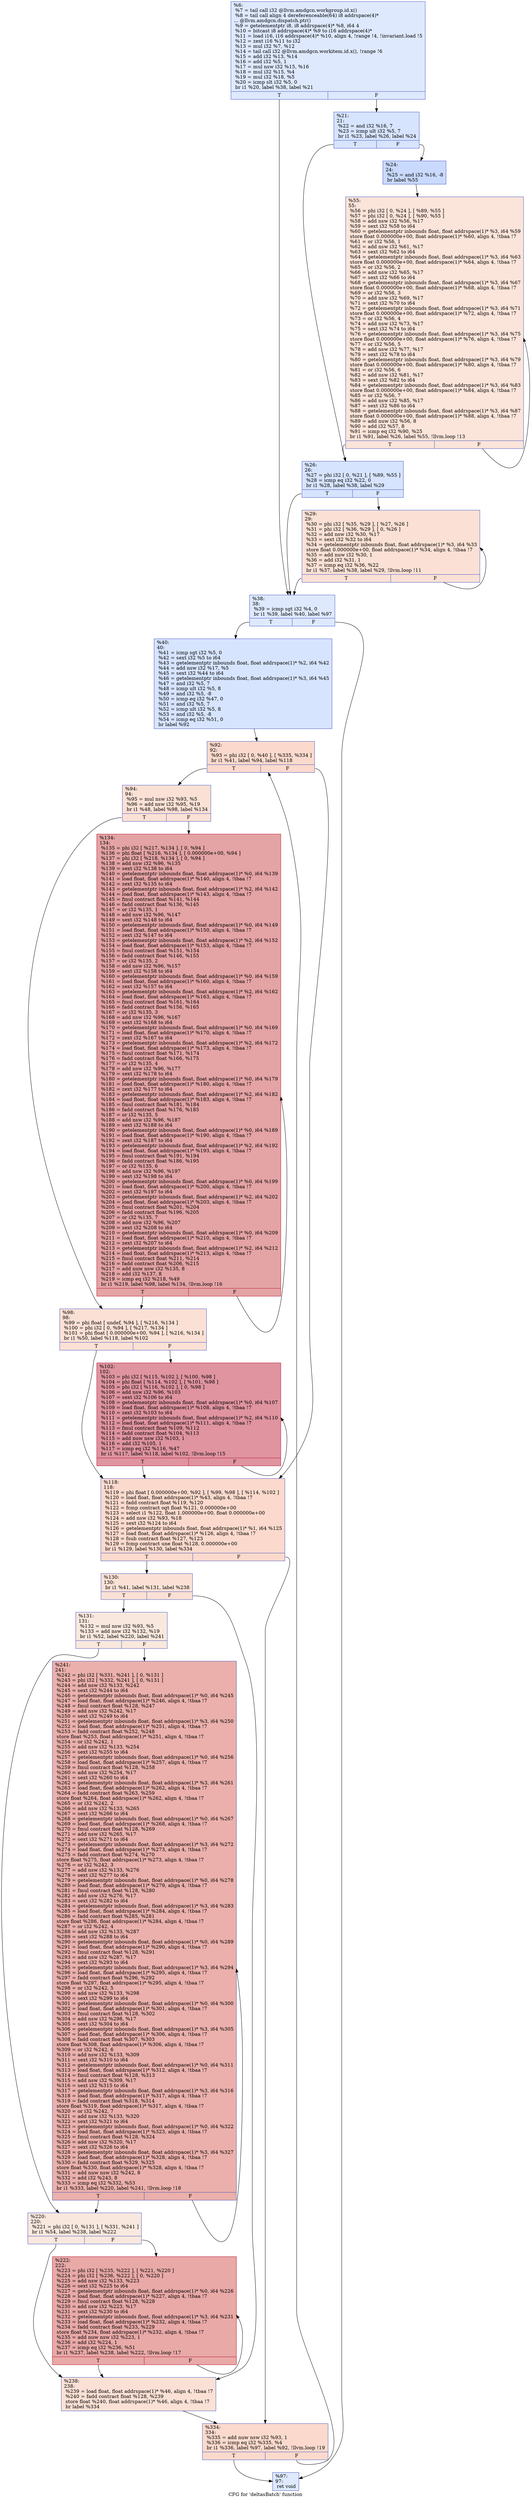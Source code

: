 digraph "CFG for 'deltasBatch' function" {
	label="CFG for 'deltasBatch' function";

	Node0x4ee0470 [shape=record,color="#3d50c3ff", style=filled, fillcolor="#b5cdfa70",label="{%6:\l  %7 = tail call i32 @llvm.amdgcn.workgroup.id.x()\l  %8 = tail call align 4 dereferenceable(64) i8 addrspace(4)*\l... @llvm.amdgcn.dispatch.ptr()\l  %9 = getelementptr i8, i8 addrspace(4)* %8, i64 4\l  %10 = bitcast i8 addrspace(4)* %9 to i16 addrspace(4)*\l  %11 = load i16, i16 addrspace(4)* %10, align 4, !range !4, !invariant.load !5\l  %12 = zext i16 %11 to i32\l  %13 = mul i32 %7, %12\l  %14 = tail call i32 @llvm.amdgcn.workitem.id.x(), !range !6\l  %15 = add i32 %13, %14\l  %16 = add i32 %5, 1\l  %17 = mul nsw i32 %15, %16\l  %18 = mul i32 %15, %4\l  %19 = mul i32 %18, %5\l  %20 = icmp slt i32 %5, 0\l  br i1 %20, label %38, label %21\l|{<s0>T|<s1>F}}"];
	Node0x4ee0470:s0 -> Node0x4ee2670;
	Node0x4ee0470:s1 -> Node0x4ee2700;
	Node0x4ee2700 [shape=record,color="#3d50c3ff", style=filled, fillcolor="#a5c3fe70",label="{%21:\l21:                                               \l  %22 = and i32 %16, 7\l  %23 = icmp ult i32 %5, 7\l  br i1 %23, label %26, label %24\l|{<s0>T|<s1>F}}"];
	Node0x4ee2700:s0 -> Node0x4ee2990;
	Node0x4ee2700:s1 -> Node0x4ee29e0;
	Node0x4ee29e0 [shape=record,color="#3d50c3ff", style=filled, fillcolor="#88abfd70",label="{%24:\l24:                                               \l  %25 = and i32 %16, -8\l  br label %55\l}"];
	Node0x4ee29e0 -> Node0x4ee2be0;
	Node0x4ee2990 [shape=record,color="#3d50c3ff", style=filled, fillcolor="#a5c3fe70",label="{%26:\l26:                                               \l  %27 = phi i32 [ 0, %21 ], [ %89, %55 ]\l  %28 = icmp eq i32 %22, 0\l  br i1 %28, label %38, label %29\l|{<s0>T|<s1>F}}"];
	Node0x4ee2990:s0 -> Node0x4ee2670;
	Node0x4ee2990:s1 -> Node0x4ee2e10;
	Node0x4ee2e10 [shape=record,color="#3d50c3ff", style=filled, fillcolor="#f7bca170",label="{%29:\l29:                                               \l  %30 = phi i32 [ %35, %29 ], [ %27, %26 ]\l  %31 = phi i32 [ %36, %29 ], [ 0, %26 ]\l  %32 = add nsw i32 %30, %17\l  %33 = sext i32 %32 to i64\l  %34 = getelementptr inbounds float, float addrspace(1)* %3, i64 %33\l  store float 0.000000e+00, float addrspace(1)* %34, align 4, !tbaa !7\l  %35 = add nuw i32 %30, 1\l  %36 = add i32 %31, 1\l  %37 = icmp eq i32 %36, %22\l  br i1 %37, label %38, label %29, !llvm.loop !11\l|{<s0>T|<s1>F}}"];
	Node0x4ee2e10:s0 -> Node0x4ee2670;
	Node0x4ee2e10:s1 -> Node0x4ee2e10;
	Node0x4ee2670 [shape=record,color="#3d50c3ff", style=filled, fillcolor="#b5cdfa70",label="{%38:\l38:                                               \l  %39 = icmp sgt i32 %4, 0\l  br i1 %39, label %40, label %97\l|{<s0>T|<s1>F}}"];
	Node0x4ee2670:s0 -> Node0x4ee43f0;
	Node0x4ee2670:s1 -> Node0x4ee4440;
	Node0x4ee43f0 [shape=record,color="#3d50c3ff", style=filled, fillcolor="#a5c3fe70",label="{%40:\l40:                                               \l  %41 = icmp sgt i32 %5, 0\l  %42 = sext i32 %5 to i64\l  %43 = getelementptr inbounds float, float addrspace(1)* %2, i64 %42\l  %44 = add nsw i32 %17, %5\l  %45 = sext i32 %44 to i64\l  %46 = getelementptr inbounds float, float addrspace(1)* %3, i64 %45\l  %47 = and i32 %5, 7\l  %48 = icmp ult i32 %5, 8\l  %49 = and i32 %5, -8\l  %50 = icmp eq i32 %47, 0\l  %51 = and i32 %5, 7\l  %52 = icmp ult i32 %5, 8\l  %53 = and i32 %5, -8\l  %54 = icmp eq i32 %51, 0\l  br label %92\l}"];
	Node0x4ee43f0 -> Node0x4ee4d40;
	Node0x4ee2be0 [shape=record,color="#3d50c3ff", style=filled, fillcolor="#f5c1a970",label="{%55:\l55:                                               \l  %56 = phi i32 [ 0, %24 ], [ %89, %55 ]\l  %57 = phi i32 [ 0, %24 ], [ %90, %55 ]\l  %58 = add nsw i32 %56, %17\l  %59 = sext i32 %58 to i64\l  %60 = getelementptr inbounds float, float addrspace(1)* %3, i64 %59\l  store float 0.000000e+00, float addrspace(1)* %60, align 4, !tbaa !7\l  %61 = or i32 %56, 1\l  %62 = add nsw i32 %61, %17\l  %63 = sext i32 %62 to i64\l  %64 = getelementptr inbounds float, float addrspace(1)* %3, i64 %63\l  store float 0.000000e+00, float addrspace(1)* %64, align 4, !tbaa !7\l  %65 = or i32 %56, 2\l  %66 = add nsw i32 %65, %17\l  %67 = sext i32 %66 to i64\l  %68 = getelementptr inbounds float, float addrspace(1)* %3, i64 %67\l  store float 0.000000e+00, float addrspace(1)* %68, align 4, !tbaa !7\l  %69 = or i32 %56, 3\l  %70 = add nsw i32 %69, %17\l  %71 = sext i32 %70 to i64\l  %72 = getelementptr inbounds float, float addrspace(1)* %3, i64 %71\l  store float 0.000000e+00, float addrspace(1)* %72, align 4, !tbaa !7\l  %73 = or i32 %56, 4\l  %74 = add nsw i32 %73, %17\l  %75 = sext i32 %74 to i64\l  %76 = getelementptr inbounds float, float addrspace(1)* %3, i64 %75\l  store float 0.000000e+00, float addrspace(1)* %76, align 4, !tbaa !7\l  %77 = or i32 %56, 5\l  %78 = add nsw i32 %77, %17\l  %79 = sext i32 %78 to i64\l  %80 = getelementptr inbounds float, float addrspace(1)* %3, i64 %79\l  store float 0.000000e+00, float addrspace(1)* %80, align 4, !tbaa !7\l  %81 = or i32 %56, 6\l  %82 = add nsw i32 %81, %17\l  %83 = sext i32 %82 to i64\l  %84 = getelementptr inbounds float, float addrspace(1)* %3, i64 %83\l  store float 0.000000e+00, float addrspace(1)* %84, align 4, !tbaa !7\l  %85 = or i32 %56, 7\l  %86 = add nsw i32 %85, %17\l  %87 = sext i32 %86 to i64\l  %88 = getelementptr inbounds float, float addrspace(1)* %3, i64 %87\l  store float 0.000000e+00, float addrspace(1)* %88, align 4, !tbaa !7\l  %89 = add nuw i32 %56, 8\l  %90 = add i32 %57, 8\l  %91 = icmp eq i32 %90, %25\l  br i1 %91, label %26, label %55, !llvm.loop !13\l|{<s0>T|<s1>F}}"];
	Node0x4ee2be0:s0 -> Node0x4ee2990;
	Node0x4ee2be0:s1 -> Node0x4ee2be0;
	Node0x4ee4d40 [shape=record,color="#3d50c3ff", style=filled, fillcolor="#f7ac8e70",label="{%92:\l92:                                               \l  %93 = phi i32 [ 0, %40 ], [ %335, %334 ]\l  br i1 %41, label %94, label %118\l|{<s0>T|<s1>F}}"];
	Node0x4ee4d40:s0 -> Node0x4ee7230;
	Node0x4ee4d40:s1 -> Node0x4ee72c0;
	Node0x4ee7230 [shape=record,color="#3d50c3ff", style=filled, fillcolor="#f7bca170",label="{%94:\l94:                                               \l  %95 = mul nsw i32 %93, %5\l  %96 = add nsw i32 %95, %19\l  br i1 %48, label %98, label %134\l|{<s0>T|<s1>F}}"];
	Node0x4ee7230:s0 -> Node0x4ee7520;
	Node0x4ee7230:s1 -> Node0x4ee7570;
	Node0x4ee4440 [shape=record,color="#3d50c3ff", style=filled, fillcolor="#b5cdfa70",label="{%97:\l97:                                               \l  ret void\l}"];
	Node0x4ee7520 [shape=record,color="#3d50c3ff", style=filled, fillcolor="#f7bca170",label="{%98:\l98:                                               \l  %99 = phi float [ undef, %94 ], [ %216, %134 ]\l  %100 = phi i32 [ 0, %94 ], [ %217, %134 ]\l  %101 = phi float [ 0.000000e+00, %94 ], [ %216, %134 ]\l  br i1 %50, label %118, label %102\l|{<s0>T|<s1>F}}"];
	Node0x4ee7520:s0 -> Node0x4ee72c0;
	Node0x4ee7520:s1 -> Node0x4ee7d20;
	Node0x4ee7d20 [shape=record,color="#b70d28ff", style=filled, fillcolor="#b70d2870",label="{%102:\l102:                                              \l  %103 = phi i32 [ %115, %102 ], [ %100, %98 ]\l  %104 = phi float [ %114, %102 ], [ %101, %98 ]\l  %105 = phi i32 [ %116, %102 ], [ 0, %98 ]\l  %106 = add nsw i32 %96, %103\l  %107 = sext i32 %106 to i64\l  %108 = getelementptr inbounds float, float addrspace(1)* %0, i64 %107\l  %109 = load float, float addrspace(1)* %108, align 4, !tbaa !7\l  %110 = zext i32 %103 to i64\l  %111 = getelementptr inbounds float, float addrspace(1)* %2, i64 %110\l  %112 = load float, float addrspace(1)* %111, align 4, !tbaa !7\l  %113 = fmul contract float %109, %112\l  %114 = fadd contract float %104, %113\l  %115 = add nuw nsw i32 %103, 1\l  %116 = add i32 %105, 1\l  %117 = icmp eq i32 %116, %47\l  br i1 %117, label %118, label %102, !llvm.loop !15\l|{<s0>T|<s1>F}}"];
	Node0x4ee7d20:s0 -> Node0x4ee72c0;
	Node0x4ee7d20:s1 -> Node0x4ee7d20;
	Node0x4ee72c0 [shape=record,color="#3d50c3ff", style=filled, fillcolor="#f7ac8e70",label="{%118:\l118:                                              \l  %119 = phi float [ 0.000000e+00, %92 ], [ %99, %98 ], [ %114, %102 ]\l  %120 = load float, float addrspace(1)* %43, align 4, !tbaa !7\l  %121 = fadd contract float %119, %120\l  %122 = fcmp contract ogt float %121, 0.000000e+00\l  %123 = select i1 %122, float 1.000000e+00, float 0.000000e+00\l  %124 = add nsw i32 %93, %18\l  %125 = sext i32 %124 to i64\l  %126 = getelementptr inbounds float, float addrspace(1)* %1, i64 %125\l  %127 = load float, float addrspace(1)* %126, align 4, !tbaa !7\l  %128 = fsub contract float %127, %123\l  %129 = fcmp contract une float %128, 0.000000e+00\l  br i1 %129, label %130, label %334\l|{<s0>T|<s1>F}}"];
	Node0x4ee72c0:s0 -> Node0x4ee5a60;
	Node0x4ee72c0:s1 -> Node0x4ee70f0;
	Node0x4ee5a60 [shape=record,color="#3d50c3ff", style=filled, fillcolor="#f7bca170",label="{%130:\l130:                                              \l  br i1 %41, label %131, label %238\l|{<s0>T|<s1>F}}"];
	Node0x4ee5a60:s0 -> Node0x4ee5ba0;
	Node0x4ee5a60:s1 -> Node0x4ee5bf0;
	Node0x4ee5ba0 [shape=record,color="#3d50c3ff", style=filled, fillcolor="#f2cab570",label="{%131:\l131:                                              \l  %132 = mul nsw i32 %93, %5\l  %133 = add nsw i32 %132, %19\l  br i1 %52, label %220, label %241\l|{<s0>T|<s1>F}}"];
	Node0x4ee5ba0:s0 -> Node0x4ee9790;
	Node0x4ee5ba0:s1 -> Node0x4ee97e0;
	Node0x4ee7570 [shape=record,color="#b70d28ff", style=filled, fillcolor="#c32e3170",label="{%134:\l134:                                              \l  %135 = phi i32 [ %217, %134 ], [ 0, %94 ]\l  %136 = phi float [ %216, %134 ], [ 0.000000e+00, %94 ]\l  %137 = phi i32 [ %218, %134 ], [ 0, %94 ]\l  %138 = add nsw i32 %96, %135\l  %139 = sext i32 %138 to i64\l  %140 = getelementptr inbounds float, float addrspace(1)* %0, i64 %139\l  %141 = load float, float addrspace(1)* %140, align 4, !tbaa !7\l  %142 = zext i32 %135 to i64\l  %143 = getelementptr inbounds float, float addrspace(1)* %2, i64 %142\l  %144 = load float, float addrspace(1)* %143, align 4, !tbaa !7\l  %145 = fmul contract float %141, %144\l  %146 = fadd contract float %136, %145\l  %147 = or i32 %135, 1\l  %148 = add nsw i32 %96, %147\l  %149 = sext i32 %148 to i64\l  %150 = getelementptr inbounds float, float addrspace(1)* %0, i64 %149\l  %151 = load float, float addrspace(1)* %150, align 4, !tbaa !7\l  %152 = zext i32 %147 to i64\l  %153 = getelementptr inbounds float, float addrspace(1)* %2, i64 %152\l  %154 = load float, float addrspace(1)* %153, align 4, !tbaa !7\l  %155 = fmul contract float %151, %154\l  %156 = fadd contract float %146, %155\l  %157 = or i32 %135, 2\l  %158 = add nsw i32 %96, %157\l  %159 = sext i32 %158 to i64\l  %160 = getelementptr inbounds float, float addrspace(1)* %0, i64 %159\l  %161 = load float, float addrspace(1)* %160, align 4, !tbaa !7\l  %162 = zext i32 %157 to i64\l  %163 = getelementptr inbounds float, float addrspace(1)* %2, i64 %162\l  %164 = load float, float addrspace(1)* %163, align 4, !tbaa !7\l  %165 = fmul contract float %161, %164\l  %166 = fadd contract float %156, %165\l  %167 = or i32 %135, 3\l  %168 = add nsw i32 %96, %167\l  %169 = sext i32 %168 to i64\l  %170 = getelementptr inbounds float, float addrspace(1)* %0, i64 %169\l  %171 = load float, float addrspace(1)* %170, align 4, !tbaa !7\l  %172 = zext i32 %167 to i64\l  %173 = getelementptr inbounds float, float addrspace(1)* %2, i64 %172\l  %174 = load float, float addrspace(1)* %173, align 4, !tbaa !7\l  %175 = fmul contract float %171, %174\l  %176 = fadd contract float %166, %175\l  %177 = or i32 %135, 4\l  %178 = add nsw i32 %96, %177\l  %179 = sext i32 %178 to i64\l  %180 = getelementptr inbounds float, float addrspace(1)* %0, i64 %179\l  %181 = load float, float addrspace(1)* %180, align 4, !tbaa !7\l  %182 = zext i32 %177 to i64\l  %183 = getelementptr inbounds float, float addrspace(1)* %2, i64 %182\l  %184 = load float, float addrspace(1)* %183, align 4, !tbaa !7\l  %185 = fmul contract float %181, %184\l  %186 = fadd contract float %176, %185\l  %187 = or i32 %135, 5\l  %188 = add nsw i32 %96, %187\l  %189 = sext i32 %188 to i64\l  %190 = getelementptr inbounds float, float addrspace(1)* %0, i64 %189\l  %191 = load float, float addrspace(1)* %190, align 4, !tbaa !7\l  %192 = zext i32 %187 to i64\l  %193 = getelementptr inbounds float, float addrspace(1)* %2, i64 %192\l  %194 = load float, float addrspace(1)* %193, align 4, !tbaa !7\l  %195 = fmul contract float %191, %194\l  %196 = fadd contract float %186, %195\l  %197 = or i32 %135, 6\l  %198 = add nsw i32 %96, %197\l  %199 = sext i32 %198 to i64\l  %200 = getelementptr inbounds float, float addrspace(1)* %0, i64 %199\l  %201 = load float, float addrspace(1)* %200, align 4, !tbaa !7\l  %202 = zext i32 %197 to i64\l  %203 = getelementptr inbounds float, float addrspace(1)* %2, i64 %202\l  %204 = load float, float addrspace(1)* %203, align 4, !tbaa !7\l  %205 = fmul contract float %201, %204\l  %206 = fadd contract float %196, %205\l  %207 = or i32 %135, 7\l  %208 = add nsw i32 %96, %207\l  %209 = sext i32 %208 to i64\l  %210 = getelementptr inbounds float, float addrspace(1)* %0, i64 %209\l  %211 = load float, float addrspace(1)* %210, align 4, !tbaa !7\l  %212 = zext i32 %207 to i64\l  %213 = getelementptr inbounds float, float addrspace(1)* %2, i64 %212\l  %214 = load float, float addrspace(1)* %213, align 4, !tbaa !7\l  %215 = fmul contract float %211, %214\l  %216 = fadd contract float %206, %215\l  %217 = add nuw nsw i32 %135, 8\l  %218 = add i32 %137, 8\l  %219 = icmp eq i32 %218, %49\l  br i1 %219, label %98, label %134, !llvm.loop !16\l|{<s0>T|<s1>F}}"];
	Node0x4ee7570:s0 -> Node0x4ee7520;
	Node0x4ee7570:s1 -> Node0x4ee7570;
	Node0x4ee9790 [shape=record,color="#3d50c3ff", style=filled, fillcolor="#f2cab570",label="{%220:\l220:                                              \l  %221 = phi i32 [ 0, %131 ], [ %331, %241 ]\l  br i1 %54, label %238, label %222\l|{<s0>T|<s1>F}}"];
	Node0x4ee9790:s0 -> Node0x4ee5bf0;
	Node0x4ee9790:s1 -> Node0x4eec830;
	Node0x4eec830 [shape=record,color="#b70d28ff", style=filled, fillcolor="#ca3b3770",label="{%222:\l222:                                              \l  %223 = phi i32 [ %235, %222 ], [ %221, %220 ]\l  %224 = phi i32 [ %236, %222 ], [ 0, %220 ]\l  %225 = add nsw i32 %133, %223\l  %226 = sext i32 %225 to i64\l  %227 = getelementptr inbounds float, float addrspace(1)* %0, i64 %226\l  %228 = load float, float addrspace(1)* %227, align 4, !tbaa !7\l  %229 = fmul contract float %128, %228\l  %230 = add nsw i32 %223, %17\l  %231 = sext i32 %230 to i64\l  %232 = getelementptr inbounds float, float addrspace(1)* %3, i64 %231\l  %233 = load float, float addrspace(1)* %232, align 4, !tbaa !7\l  %234 = fadd contract float %233, %229\l  store float %234, float addrspace(1)* %232, align 4, !tbaa !7\l  %235 = add nuw nsw i32 %223, 1\l  %236 = add i32 %224, 1\l  %237 = icmp eq i32 %236, %51\l  br i1 %237, label %238, label %222, !llvm.loop !17\l|{<s0>T|<s1>F}}"];
	Node0x4eec830:s0 -> Node0x4ee5bf0;
	Node0x4eec830:s1 -> Node0x4eec830;
	Node0x4ee5bf0 [shape=record,color="#3d50c3ff", style=filled, fillcolor="#f7bca170",label="{%238:\l238:                                              \l  %239 = load float, float addrspace(1)* %46, align 4, !tbaa !7\l  %240 = fadd contract float %128, %239\l  store float %240, float addrspace(1)* %46, align 4, !tbaa !7\l  br label %334\l}"];
	Node0x4ee5bf0 -> Node0x4ee70f0;
	Node0x4ee97e0 [shape=record,color="#3d50c3ff", style=filled, fillcolor="#d24b4070",label="{%241:\l241:                                              \l  %242 = phi i32 [ %331, %241 ], [ 0, %131 ]\l  %243 = phi i32 [ %332, %241 ], [ 0, %131 ]\l  %244 = add nsw i32 %133, %242\l  %245 = sext i32 %244 to i64\l  %246 = getelementptr inbounds float, float addrspace(1)* %0, i64 %245\l  %247 = load float, float addrspace(1)* %246, align 4, !tbaa !7\l  %248 = fmul contract float %128, %247\l  %249 = add nsw i32 %242, %17\l  %250 = sext i32 %249 to i64\l  %251 = getelementptr inbounds float, float addrspace(1)* %3, i64 %250\l  %252 = load float, float addrspace(1)* %251, align 4, !tbaa !7\l  %253 = fadd contract float %252, %248\l  store float %253, float addrspace(1)* %251, align 4, !tbaa !7\l  %254 = or i32 %242, 1\l  %255 = add nsw i32 %133, %254\l  %256 = sext i32 %255 to i64\l  %257 = getelementptr inbounds float, float addrspace(1)* %0, i64 %256\l  %258 = load float, float addrspace(1)* %257, align 4, !tbaa !7\l  %259 = fmul contract float %128, %258\l  %260 = add nsw i32 %254, %17\l  %261 = sext i32 %260 to i64\l  %262 = getelementptr inbounds float, float addrspace(1)* %3, i64 %261\l  %263 = load float, float addrspace(1)* %262, align 4, !tbaa !7\l  %264 = fadd contract float %263, %259\l  store float %264, float addrspace(1)* %262, align 4, !tbaa !7\l  %265 = or i32 %242, 2\l  %266 = add nsw i32 %133, %265\l  %267 = sext i32 %266 to i64\l  %268 = getelementptr inbounds float, float addrspace(1)* %0, i64 %267\l  %269 = load float, float addrspace(1)* %268, align 4, !tbaa !7\l  %270 = fmul contract float %128, %269\l  %271 = add nsw i32 %265, %17\l  %272 = sext i32 %271 to i64\l  %273 = getelementptr inbounds float, float addrspace(1)* %3, i64 %272\l  %274 = load float, float addrspace(1)* %273, align 4, !tbaa !7\l  %275 = fadd contract float %274, %270\l  store float %275, float addrspace(1)* %273, align 4, !tbaa !7\l  %276 = or i32 %242, 3\l  %277 = add nsw i32 %133, %276\l  %278 = sext i32 %277 to i64\l  %279 = getelementptr inbounds float, float addrspace(1)* %0, i64 %278\l  %280 = load float, float addrspace(1)* %279, align 4, !tbaa !7\l  %281 = fmul contract float %128, %280\l  %282 = add nsw i32 %276, %17\l  %283 = sext i32 %282 to i64\l  %284 = getelementptr inbounds float, float addrspace(1)* %3, i64 %283\l  %285 = load float, float addrspace(1)* %284, align 4, !tbaa !7\l  %286 = fadd contract float %285, %281\l  store float %286, float addrspace(1)* %284, align 4, !tbaa !7\l  %287 = or i32 %242, 4\l  %288 = add nsw i32 %133, %287\l  %289 = sext i32 %288 to i64\l  %290 = getelementptr inbounds float, float addrspace(1)* %0, i64 %289\l  %291 = load float, float addrspace(1)* %290, align 4, !tbaa !7\l  %292 = fmul contract float %128, %291\l  %293 = add nsw i32 %287, %17\l  %294 = sext i32 %293 to i64\l  %295 = getelementptr inbounds float, float addrspace(1)* %3, i64 %294\l  %296 = load float, float addrspace(1)* %295, align 4, !tbaa !7\l  %297 = fadd contract float %296, %292\l  store float %297, float addrspace(1)* %295, align 4, !tbaa !7\l  %298 = or i32 %242, 5\l  %299 = add nsw i32 %133, %298\l  %300 = sext i32 %299 to i64\l  %301 = getelementptr inbounds float, float addrspace(1)* %0, i64 %300\l  %302 = load float, float addrspace(1)* %301, align 4, !tbaa !7\l  %303 = fmul contract float %128, %302\l  %304 = add nsw i32 %298, %17\l  %305 = sext i32 %304 to i64\l  %306 = getelementptr inbounds float, float addrspace(1)* %3, i64 %305\l  %307 = load float, float addrspace(1)* %306, align 4, !tbaa !7\l  %308 = fadd contract float %307, %303\l  store float %308, float addrspace(1)* %306, align 4, !tbaa !7\l  %309 = or i32 %242, 6\l  %310 = add nsw i32 %133, %309\l  %311 = sext i32 %310 to i64\l  %312 = getelementptr inbounds float, float addrspace(1)* %0, i64 %311\l  %313 = load float, float addrspace(1)* %312, align 4, !tbaa !7\l  %314 = fmul contract float %128, %313\l  %315 = add nsw i32 %309, %17\l  %316 = sext i32 %315 to i64\l  %317 = getelementptr inbounds float, float addrspace(1)* %3, i64 %316\l  %318 = load float, float addrspace(1)* %317, align 4, !tbaa !7\l  %319 = fadd contract float %318, %314\l  store float %319, float addrspace(1)* %317, align 4, !tbaa !7\l  %320 = or i32 %242, 7\l  %321 = add nsw i32 %133, %320\l  %322 = sext i32 %321 to i64\l  %323 = getelementptr inbounds float, float addrspace(1)* %0, i64 %322\l  %324 = load float, float addrspace(1)* %323, align 4, !tbaa !7\l  %325 = fmul contract float %128, %324\l  %326 = add nsw i32 %320, %17\l  %327 = sext i32 %326 to i64\l  %328 = getelementptr inbounds float, float addrspace(1)* %3, i64 %327\l  %329 = load float, float addrspace(1)* %328, align 4, !tbaa !7\l  %330 = fadd contract float %329, %325\l  store float %330, float addrspace(1)* %328, align 4, !tbaa !7\l  %331 = add nuw nsw i32 %242, 8\l  %332 = add i32 %243, 8\l  %333 = icmp eq i32 %332, %53\l  br i1 %333, label %220, label %241, !llvm.loop !18\l|{<s0>T|<s1>F}}"];
	Node0x4ee97e0:s0 -> Node0x4ee9790;
	Node0x4ee97e0:s1 -> Node0x4ee97e0;
	Node0x4ee70f0 [shape=record,color="#3d50c3ff", style=filled, fillcolor="#f7ac8e70",label="{%334:\l334:                                              \l  %335 = add nuw nsw i32 %93, 1\l  %336 = icmp eq i32 %335, %4\l  br i1 %336, label %97, label %92, !llvm.loop !19\l|{<s0>T|<s1>F}}"];
	Node0x4ee70f0:s0 -> Node0x4ee4440;
	Node0x4ee70f0:s1 -> Node0x4ee4d40;
}
